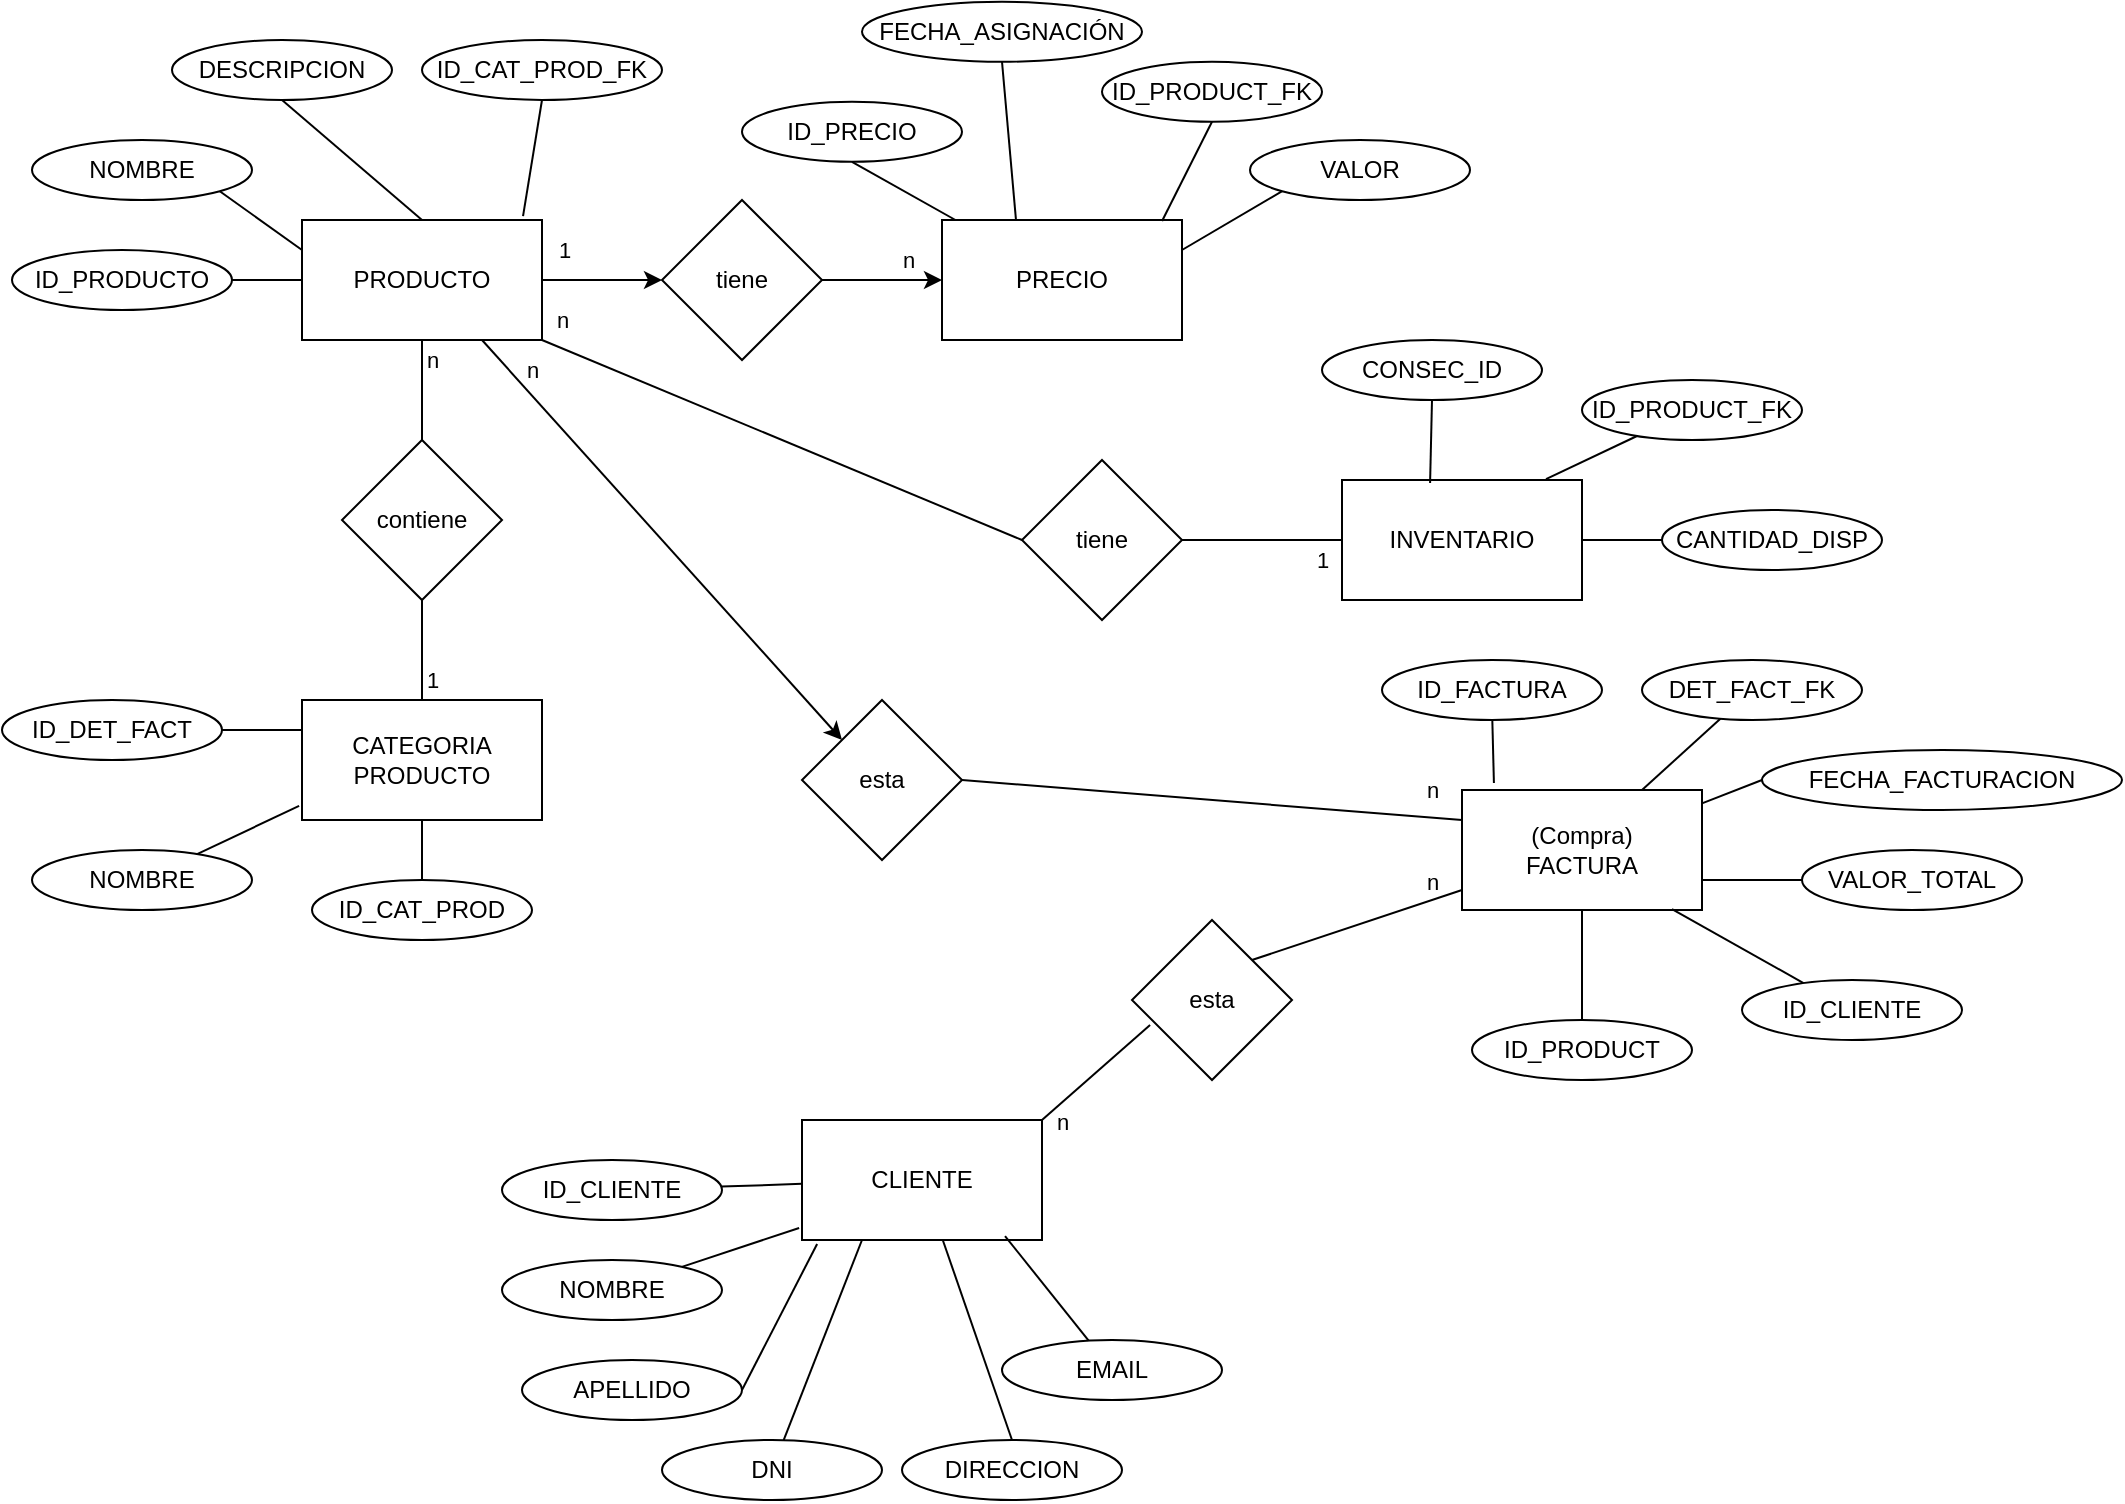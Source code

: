 <mxfile version="24.3.1" type="device">
  <diagram id="UrfoFZ7K7-T0o52sq2tC" name="Página-1">
    <mxGraphModel dx="1821" dy="1817" grid="1" gridSize="10" guides="1" tooltips="1" connect="1" arrows="1" fold="1" page="1" pageScale="1" pageWidth="827" pageHeight="1169" math="0" shadow="0">
      <root>
        <mxCell id="0" />
        <mxCell id="1" parent="0" />
        <mxCell id="03NQzsf3P0ypfktWaJo8-73" style="edgeStyle=none;rounded=0;orthogonalLoop=1;jettySize=auto;html=1;exitX=0.5;exitY=1;exitDx=0;exitDy=0;entryX=0.5;entryY=0;entryDx=0;entryDy=0;endArrow=none;endFill=0;startArrow=none;startFill=0;" edge="1" parent="1" source="03NQzsf3P0ypfktWaJo8-1" target="03NQzsf3P0ypfktWaJo8-70">
          <mxGeometry relative="1" as="geometry" />
        </mxCell>
        <mxCell id="03NQzsf3P0ypfktWaJo8-75" value="n" style="edgeLabel;html=1;align=center;verticalAlign=middle;resizable=0;points=[];" vertex="1" connectable="0" parent="03NQzsf3P0ypfktWaJo8-73">
          <mxGeometry x="-0.12" y="2" relative="1" as="geometry">
            <mxPoint x="3" y="-12" as="offset" />
          </mxGeometry>
        </mxCell>
        <mxCell id="03NQzsf3P0ypfktWaJo8-78" style="edgeStyle=none;rounded=0;orthogonalLoop=1;jettySize=auto;html=1;exitX=1;exitY=0.5;exitDx=0;exitDy=0;entryX=0;entryY=0.5;entryDx=0;entryDy=0;" edge="1" parent="1" source="03NQzsf3P0ypfktWaJo8-1" target="03NQzsf3P0ypfktWaJo8-77">
          <mxGeometry relative="1" as="geometry" />
        </mxCell>
        <mxCell id="03NQzsf3P0ypfktWaJo8-80" value="1" style="edgeLabel;html=1;align=center;verticalAlign=middle;resizable=0;points=[];" vertex="1" connectable="0" parent="03NQzsf3P0ypfktWaJo8-78">
          <mxGeometry x="-0.017" y="-1" relative="1" as="geometry">
            <mxPoint x="-19" y="-16" as="offset" />
          </mxGeometry>
        </mxCell>
        <mxCell id="03NQzsf3P0ypfktWaJo8-84" style="edgeStyle=none;rounded=0;orthogonalLoop=1;jettySize=auto;html=1;exitX=1;exitY=1;exitDx=0;exitDy=0;entryX=0;entryY=0.5;entryDx=0;entryDy=0;endArrow=none;endFill=0;" edge="1" parent="1" source="03NQzsf3P0ypfktWaJo8-1" target="03NQzsf3P0ypfktWaJo8-82">
          <mxGeometry relative="1" as="geometry" />
        </mxCell>
        <mxCell id="03NQzsf3P0ypfktWaJo8-85" value="n" style="edgeLabel;html=1;align=center;verticalAlign=middle;resizable=0;points=[];" vertex="1" connectable="0" parent="03NQzsf3P0ypfktWaJo8-84">
          <mxGeometry x="0.051" y="2" relative="1" as="geometry">
            <mxPoint x="-117" y="-61" as="offset" />
          </mxGeometry>
        </mxCell>
        <mxCell id="03NQzsf3P0ypfktWaJo8-1" value="PRODUCTO" style="rounded=0;whiteSpace=wrap;html=1;strokeColor=default;" vertex="1" parent="1">
          <mxGeometry x="-160" y="-20" width="120" height="60" as="geometry" />
        </mxCell>
        <mxCell id="03NQzsf3P0ypfktWaJo8-83" style="edgeStyle=none;rounded=0;orthogonalLoop=1;jettySize=auto;html=1;exitX=0;exitY=0.5;exitDx=0;exitDy=0;entryX=1;entryY=0.5;entryDx=0;entryDy=0;endArrow=none;endFill=0;" edge="1" parent="1" source="03NQzsf3P0ypfktWaJo8-2" target="03NQzsf3P0ypfktWaJo8-82">
          <mxGeometry relative="1" as="geometry" />
        </mxCell>
        <mxCell id="03NQzsf3P0ypfktWaJo8-86" value="1" style="edgeLabel;html=1;align=center;verticalAlign=middle;resizable=0;points=[];" vertex="1" connectable="0" parent="03NQzsf3P0ypfktWaJo8-83">
          <mxGeometry x="-0.075" relative="1" as="geometry">
            <mxPoint x="27" y="10" as="offset" />
          </mxGeometry>
        </mxCell>
        <mxCell id="03NQzsf3P0ypfktWaJo8-2" value="INVENTARIO" style="rounded=0;whiteSpace=wrap;html=1;strokeColor=default;" vertex="1" parent="1">
          <mxGeometry x="360" y="110" width="120" height="60" as="geometry" />
        </mxCell>
        <mxCell id="03NQzsf3P0ypfktWaJo8-94" style="edgeStyle=none;rounded=0;orthogonalLoop=1;jettySize=auto;html=1;exitX=1;exitY=0;exitDx=0;exitDy=0;entryX=0.113;entryY=0.656;entryDx=0;entryDy=0;entryPerimeter=0;endArrow=none;endFill=0;" edge="1" parent="1" source="03NQzsf3P0ypfktWaJo8-3" target="03NQzsf3P0ypfktWaJo8-93">
          <mxGeometry relative="1" as="geometry" />
        </mxCell>
        <mxCell id="03NQzsf3P0ypfktWaJo8-96" value="n" style="edgeLabel;html=1;align=center;verticalAlign=middle;resizable=0;points=[];" vertex="1" connectable="0" parent="03NQzsf3P0ypfktWaJo8-94">
          <mxGeometry x="0.165" y="4" relative="1" as="geometry">
            <mxPoint x="-19" y="31" as="offset" />
          </mxGeometry>
        </mxCell>
        <mxCell id="03NQzsf3P0ypfktWaJo8-3" value="CLIENTE" style="rounded=0;whiteSpace=wrap;html=1;strokeColor=default;" vertex="1" parent="1">
          <mxGeometry x="90" y="430" width="120" height="60" as="geometry" />
        </mxCell>
        <mxCell id="03NQzsf3P0ypfktWaJo8-5" value="(Compra)&lt;br&gt;FACTURA" style="rounded=0;whiteSpace=wrap;html=1;strokeColor=default;" vertex="1" parent="1">
          <mxGeometry x="420" y="265" width="120" height="60" as="geometry" />
        </mxCell>
        <mxCell id="03NQzsf3P0ypfktWaJo8-66" style="edgeStyle=none;rounded=0;orthogonalLoop=1;jettySize=auto;html=1;exitX=1;exitY=0.5;exitDx=0;exitDy=0;entryX=0;entryY=0.5;entryDx=0;entryDy=0;strokeColor=default;endArrow=none;endFill=0;" edge="1" parent="1" source="03NQzsf3P0ypfktWaJo8-8" target="03NQzsf3P0ypfktWaJo8-1">
          <mxGeometry relative="1" as="geometry" />
        </mxCell>
        <mxCell id="03NQzsf3P0ypfktWaJo8-8" value="ID_PRODUCTO" style="ellipse;whiteSpace=wrap;html=1;strokeColor=default;" vertex="1" parent="1">
          <mxGeometry x="-305" y="-5" width="110" height="30" as="geometry" />
        </mxCell>
        <mxCell id="03NQzsf3P0ypfktWaJo8-65" style="edgeStyle=none;rounded=0;orthogonalLoop=1;jettySize=auto;html=1;exitX=1;exitY=1;exitDx=0;exitDy=0;entryX=0;entryY=0.25;entryDx=0;entryDy=0;strokeColor=default;endArrow=none;endFill=0;" edge="1" parent="1" source="03NQzsf3P0ypfktWaJo8-9" target="03NQzsf3P0ypfktWaJo8-1">
          <mxGeometry relative="1" as="geometry" />
        </mxCell>
        <mxCell id="03NQzsf3P0ypfktWaJo8-9" value="NOMBRE" style="ellipse;whiteSpace=wrap;html=1;strokeColor=default;" vertex="1" parent="1">
          <mxGeometry x="-295" y="-60" width="110" height="30" as="geometry" />
        </mxCell>
        <mxCell id="03NQzsf3P0ypfktWaJo8-64" style="edgeStyle=none;rounded=0;orthogonalLoop=1;jettySize=auto;html=1;exitX=0.5;exitY=1;exitDx=0;exitDy=0;entryX=0.5;entryY=0;entryDx=0;entryDy=0;strokeColor=default;endArrow=none;endFill=0;" edge="1" parent="1" source="03NQzsf3P0ypfktWaJo8-10" target="03NQzsf3P0ypfktWaJo8-1">
          <mxGeometry relative="1" as="geometry" />
        </mxCell>
        <mxCell id="03NQzsf3P0ypfktWaJo8-10" value="DESCRIPCION" style="ellipse;whiteSpace=wrap;html=1;strokeColor=default;" vertex="1" parent="1">
          <mxGeometry x="-225" y="-110" width="110" height="30" as="geometry" />
        </mxCell>
        <mxCell id="03NQzsf3P0ypfktWaJo8-11" value="ID_CAT_PROD" style="ellipse;whiteSpace=wrap;html=1;strokeColor=default;" vertex="1" parent="1">
          <mxGeometry x="-155" y="310" width="110" height="30" as="geometry" />
        </mxCell>
        <mxCell id="03NQzsf3P0ypfktWaJo8-88" style="edgeStyle=none;rounded=0;orthogonalLoop=1;jettySize=auto;html=1;entryX=0;entryY=0;entryDx=0;entryDy=0;exitX=0.75;exitY=1;exitDx=0;exitDy=0;" edge="1" parent="1" source="03NQzsf3P0ypfktWaJo8-1" target="03NQzsf3P0ypfktWaJo8-87">
          <mxGeometry relative="1" as="geometry" />
        </mxCell>
        <mxCell id="03NQzsf3P0ypfktWaJo8-91" value="n" style="edgeLabel;html=1;align=center;verticalAlign=middle;resizable=0;points=[];" vertex="1" connectable="0" parent="03NQzsf3P0ypfktWaJo8-88">
          <mxGeometry x="-0.535" y="2" relative="1" as="geometry">
            <mxPoint x="-19" y="-30" as="offset" />
          </mxGeometry>
        </mxCell>
        <mxCell id="03NQzsf3P0ypfktWaJo8-12" value="CATEGORIA PRODUCTO" style="rounded=0;whiteSpace=wrap;html=1;strokeColor=default;" vertex="1" parent="1">
          <mxGeometry x="-160" y="220" width="120" height="60" as="geometry" />
        </mxCell>
        <mxCell id="03NQzsf3P0ypfktWaJo8-13" value="ID_CAT_PROD_FK" style="ellipse;whiteSpace=wrap;html=1;strokeColor=default;" vertex="1" parent="1">
          <mxGeometry x="-100" y="-110" width="120" height="30" as="geometry" />
        </mxCell>
        <mxCell id="03NQzsf3P0ypfktWaJo8-15" value="NOMBRE" style="ellipse;whiteSpace=wrap;html=1;strokeColor=default;" vertex="1" parent="1">
          <mxGeometry x="-295" y="295" width="110" height="30" as="geometry" />
        </mxCell>
        <mxCell id="03NQzsf3P0ypfktWaJo8-16" value="PRECIO" style="rounded=0;whiteSpace=wrap;html=1;strokeColor=default;" vertex="1" parent="1">
          <mxGeometry x="160" y="-20" width="120" height="60" as="geometry" />
        </mxCell>
        <mxCell id="03NQzsf3P0ypfktWaJo8-62" style="edgeStyle=none;rounded=0;orthogonalLoop=1;jettySize=auto;html=1;exitX=0.5;exitY=1;exitDx=0;exitDy=0;strokeColor=default;endArrow=none;endFill=0;" edge="1" parent="1" source="03NQzsf3P0ypfktWaJo8-17" target="03NQzsf3P0ypfktWaJo8-16">
          <mxGeometry relative="1" as="geometry" />
        </mxCell>
        <mxCell id="03NQzsf3P0ypfktWaJo8-17" value="ID_PRECIO" style="ellipse;whiteSpace=wrap;html=1;strokeColor=default;" vertex="1" parent="1">
          <mxGeometry x="60" y="-79.12" width="110" height="30" as="geometry" />
        </mxCell>
        <mxCell id="03NQzsf3P0ypfktWaJo8-18" value="ID_PRODUCT_FK" style="ellipse;whiteSpace=wrap;html=1;strokeColor=default;" vertex="1" parent="1">
          <mxGeometry x="240" y="-99.12" width="110" height="30" as="geometry" />
        </mxCell>
        <mxCell id="03NQzsf3P0ypfktWaJo8-19" value="FECHA_ASIGNACIÓN" style="ellipse;whiteSpace=wrap;html=1;strokeColor=default;" vertex="1" parent="1">
          <mxGeometry x="120" y="-129.12" width="140" height="30" as="geometry" />
        </mxCell>
        <mxCell id="03NQzsf3P0ypfktWaJo8-59" style="edgeStyle=none;rounded=0;orthogonalLoop=1;jettySize=auto;html=1;exitX=0;exitY=1;exitDx=0;exitDy=0;entryX=1;entryY=0.25;entryDx=0;entryDy=0;strokeColor=default;endArrow=none;endFill=0;" edge="1" parent="1" source="03NQzsf3P0ypfktWaJo8-21" target="03NQzsf3P0ypfktWaJo8-16">
          <mxGeometry relative="1" as="geometry" />
        </mxCell>
        <mxCell id="03NQzsf3P0ypfktWaJo8-21" value="VALOR" style="ellipse;whiteSpace=wrap;html=1;strokeColor=default;" vertex="1" parent="1">
          <mxGeometry x="314" y="-60" width="110" height="30" as="geometry" />
        </mxCell>
        <mxCell id="03NQzsf3P0ypfktWaJo8-58" style="edgeStyle=none;rounded=0;orthogonalLoop=1;jettySize=auto;html=1;exitX=0.5;exitY=1;exitDx=0;exitDy=0;entryX=0.367;entryY=0.025;entryDx=0;entryDy=0;entryPerimeter=0;strokeColor=default;endArrow=none;endFill=0;" edge="1" parent="1" source="03NQzsf3P0ypfktWaJo8-22" target="03NQzsf3P0ypfktWaJo8-2">
          <mxGeometry relative="1" as="geometry" />
        </mxCell>
        <mxCell id="03NQzsf3P0ypfktWaJo8-22" value="CONSEC_ID" style="ellipse;whiteSpace=wrap;html=1;strokeColor=default;" vertex="1" parent="1">
          <mxGeometry x="350" y="40" width="110" height="30" as="geometry" />
        </mxCell>
        <mxCell id="03NQzsf3P0ypfktWaJo8-24" value="ID_PRODUCT_FK" style="ellipse;whiteSpace=wrap;html=1;strokeColor=default;" vertex="1" parent="1">
          <mxGeometry x="480" y="60" width="110" height="30" as="geometry" />
        </mxCell>
        <mxCell id="03NQzsf3P0ypfktWaJo8-56" style="edgeStyle=none;rounded=0;orthogonalLoop=1;jettySize=auto;html=1;exitX=0;exitY=0.5;exitDx=0;exitDy=0;strokeColor=default;endArrow=none;endFill=0;" edge="1" parent="1" source="03NQzsf3P0ypfktWaJo8-25" target="03NQzsf3P0ypfktWaJo8-2">
          <mxGeometry relative="1" as="geometry" />
        </mxCell>
        <mxCell id="03NQzsf3P0ypfktWaJo8-25" value="CANTIDAD_DISP" style="ellipse;whiteSpace=wrap;html=1;strokeColor=default;" vertex="1" parent="1">
          <mxGeometry x="520" y="125" width="110" height="30" as="geometry" />
        </mxCell>
        <mxCell id="03NQzsf3P0ypfktWaJo8-55" style="edgeStyle=none;rounded=0;orthogonalLoop=1;jettySize=auto;html=1;entryX=0.133;entryY=-0.058;entryDx=0;entryDy=0;strokeColor=default;endArrow=none;endFill=0;entryPerimeter=0;" edge="1" parent="1" source="03NQzsf3P0ypfktWaJo8-26" target="03NQzsf3P0ypfktWaJo8-5">
          <mxGeometry relative="1" as="geometry" />
        </mxCell>
        <mxCell id="03NQzsf3P0ypfktWaJo8-26" value="ID_FACTURA" style="ellipse;whiteSpace=wrap;html=1;strokeColor=default;" vertex="1" parent="1">
          <mxGeometry x="380" y="200" width="110" height="30" as="geometry" />
        </mxCell>
        <mxCell id="03NQzsf3P0ypfktWaJo8-54" style="edgeStyle=none;rounded=0;orthogonalLoop=1;jettySize=auto;html=1;entryX=0.75;entryY=0;entryDx=0;entryDy=0;strokeColor=default;endArrow=none;endFill=0;" edge="1" parent="1" source="03NQzsf3P0ypfktWaJo8-27" target="03NQzsf3P0ypfktWaJo8-5">
          <mxGeometry relative="1" as="geometry" />
        </mxCell>
        <mxCell id="03NQzsf3P0ypfktWaJo8-27" value="DET_FACT_FK" style="ellipse;whiteSpace=wrap;html=1;strokeColor=default;" vertex="1" parent="1">
          <mxGeometry x="510" y="200" width="110" height="30" as="geometry" />
        </mxCell>
        <mxCell id="03NQzsf3P0ypfktWaJo8-52" style="edgeStyle=none;rounded=0;orthogonalLoop=1;jettySize=auto;html=1;exitX=0;exitY=0.5;exitDx=0;exitDy=0;entryX=1;entryY=0.75;entryDx=0;entryDy=0;strokeColor=default;endArrow=none;endFill=0;" edge="1" parent="1" source="03NQzsf3P0ypfktWaJo8-28" target="03NQzsf3P0ypfktWaJo8-5">
          <mxGeometry relative="1" as="geometry">
            <mxPoint x="510" y="450" as="targetPoint" />
          </mxGeometry>
        </mxCell>
        <mxCell id="03NQzsf3P0ypfktWaJo8-28" value="VALOR_TOTAL" style="ellipse;whiteSpace=wrap;html=1;strokeColor=default;" vertex="1" parent="1">
          <mxGeometry x="590" y="295" width="110" height="30" as="geometry" />
        </mxCell>
        <mxCell id="03NQzsf3P0ypfktWaJo8-53" style="edgeStyle=none;rounded=0;orthogonalLoop=1;jettySize=auto;html=1;exitX=0;exitY=0.5;exitDx=0;exitDy=0;strokeColor=default;endArrow=none;endFill=0;" edge="1" parent="1" source="03NQzsf3P0ypfktWaJo8-29" target="03NQzsf3P0ypfktWaJo8-5">
          <mxGeometry relative="1" as="geometry" />
        </mxCell>
        <mxCell id="03NQzsf3P0ypfktWaJo8-29" value="FECHA_FACTURACION" style="ellipse;whiteSpace=wrap;html=1;strokeColor=default;" vertex="1" parent="1">
          <mxGeometry x="570" y="245" width="180" height="30" as="geometry" />
        </mxCell>
        <mxCell id="03NQzsf3P0ypfktWaJo8-67" style="edgeStyle=none;rounded=0;orthogonalLoop=1;jettySize=auto;html=1;exitX=1;exitY=0.5;exitDx=0;exitDy=0;entryX=0;entryY=0.25;entryDx=0;entryDy=0;strokeColor=default;endArrow=none;endFill=0;" edge="1" parent="1" source="03NQzsf3P0ypfktWaJo8-30" target="03NQzsf3P0ypfktWaJo8-12">
          <mxGeometry relative="1" as="geometry" />
        </mxCell>
        <mxCell id="03NQzsf3P0ypfktWaJo8-30" value="ID_DET_FACT" style="ellipse;whiteSpace=wrap;html=1;strokeColor=default;" vertex="1" parent="1">
          <mxGeometry x="-310" y="220" width="110" height="30" as="geometry" />
        </mxCell>
        <mxCell id="03NQzsf3P0ypfktWaJo8-31" value="ID_PRODUCT" style="ellipse;whiteSpace=wrap;html=1;strokeColor=default;" vertex="1" parent="1">
          <mxGeometry x="425" y="380" width="110" height="30" as="geometry" />
        </mxCell>
        <mxCell id="03NQzsf3P0ypfktWaJo8-51" style="edgeStyle=none;rounded=0;orthogonalLoop=1;jettySize=auto;html=1;entryX=0.875;entryY=0.992;entryDx=0;entryDy=0;strokeColor=default;endArrow=none;endFill=0;entryPerimeter=0;" edge="1" parent="1" source="03NQzsf3P0ypfktWaJo8-32" target="03NQzsf3P0ypfktWaJo8-5">
          <mxGeometry relative="1" as="geometry">
            <mxPoint x="510" y="480" as="targetPoint" />
          </mxGeometry>
        </mxCell>
        <mxCell id="03NQzsf3P0ypfktWaJo8-32" value="ID_CLIENTE" style="ellipse;whiteSpace=wrap;html=1;strokeColor=default;" vertex="1" parent="1">
          <mxGeometry x="560" y="360" width="110" height="30" as="geometry" />
        </mxCell>
        <mxCell id="03NQzsf3P0ypfktWaJo8-33" value="NOMBRE" style="ellipse;whiteSpace=wrap;html=1;strokeColor=default;" vertex="1" parent="1">
          <mxGeometry x="-60" y="500" width="110" height="30" as="geometry" />
        </mxCell>
        <mxCell id="03NQzsf3P0ypfktWaJo8-42" style="rounded=0;orthogonalLoop=1;jettySize=auto;html=1;endArrow=none;endFill=0;strokeColor=default;" edge="1" parent="1" source="03NQzsf3P0ypfktWaJo8-34" target="03NQzsf3P0ypfktWaJo8-3">
          <mxGeometry relative="1" as="geometry" />
        </mxCell>
        <mxCell id="03NQzsf3P0ypfktWaJo8-34" value="ID_CLIENTE" style="ellipse;whiteSpace=wrap;html=1;strokeColor=default;" vertex="1" parent="1">
          <mxGeometry x="-60" y="450" width="110" height="30" as="geometry" />
        </mxCell>
        <mxCell id="03NQzsf3P0ypfktWaJo8-35" value="APELLIDO" style="ellipse;whiteSpace=wrap;html=1;strokeColor=default;" vertex="1" parent="1">
          <mxGeometry x="-50" y="550" width="110" height="30" as="geometry" />
        </mxCell>
        <mxCell id="03NQzsf3P0ypfktWaJo8-47" style="edgeStyle=none;rounded=0;orthogonalLoop=1;jettySize=auto;html=1;entryX=0.25;entryY=1;entryDx=0;entryDy=0;endArrow=none;endFill=0;strokeColor=default;" edge="1" parent="1" source="03NQzsf3P0ypfktWaJo8-36" target="03NQzsf3P0ypfktWaJo8-3">
          <mxGeometry relative="1" as="geometry">
            <mxPoint x="130" y="500" as="targetPoint" />
          </mxGeometry>
        </mxCell>
        <mxCell id="03NQzsf3P0ypfktWaJo8-36" value="DNI" style="ellipse;whiteSpace=wrap;html=1;strokeColor=default;" vertex="1" parent="1">
          <mxGeometry x="20" y="590" width="110" height="30" as="geometry" />
        </mxCell>
        <mxCell id="03NQzsf3P0ypfktWaJo8-48" style="edgeStyle=none;rounded=0;orthogonalLoop=1;jettySize=auto;html=1;exitX=0.5;exitY=0;exitDx=0;exitDy=0;endArrow=none;endFill=0;strokeColor=default;" edge="1" parent="1" source="03NQzsf3P0ypfktWaJo8-37" target="03NQzsf3P0ypfktWaJo8-3">
          <mxGeometry relative="1" as="geometry" />
        </mxCell>
        <mxCell id="03NQzsf3P0ypfktWaJo8-37" value="DIRECCION" style="ellipse;whiteSpace=wrap;html=1;strokeColor=default;" vertex="1" parent="1">
          <mxGeometry x="140" y="590" width="110" height="30" as="geometry" />
        </mxCell>
        <mxCell id="03NQzsf3P0ypfktWaJo8-38" value="EMAIL" style="ellipse;whiteSpace=wrap;html=1;strokeColor=default;" vertex="1" parent="1">
          <mxGeometry x="190" y="540" width="110" height="30" as="geometry" />
        </mxCell>
        <mxCell id="03NQzsf3P0ypfktWaJo8-43" style="rounded=0;orthogonalLoop=1;jettySize=auto;html=1;entryX=-0.012;entryY=0.9;entryDx=0;entryDy=0;entryPerimeter=0;endArrow=none;endFill=0;strokeColor=default;" edge="1" parent="1" source="03NQzsf3P0ypfktWaJo8-33" target="03NQzsf3P0ypfktWaJo8-3">
          <mxGeometry relative="1" as="geometry" />
        </mxCell>
        <mxCell id="03NQzsf3P0ypfktWaJo8-46" style="edgeStyle=none;rounded=0;orthogonalLoop=1;jettySize=auto;html=1;exitX=1;exitY=0.5;exitDx=0;exitDy=0;entryX=0.063;entryY=1.033;entryDx=0;entryDy=0;entryPerimeter=0;endArrow=none;endFill=0;strokeColor=default;" edge="1" parent="1" source="03NQzsf3P0ypfktWaJo8-35" target="03NQzsf3P0ypfktWaJo8-3">
          <mxGeometry relative="1" as="geometry" />
        </mxCell>
        <mxCell id="03NQzsf3P0ypfktWaJo8-49" style="edgeStyle=none;rounded=0;orthogonalLoop=1;jettySize=auto;html=1;entryX=0.846;entryY=0.967;entryDx=0;entryDy=0;entryPerimeter=0;endArrow=none;endFill=0;strokeColor=default;" edge="1" parent="1" source="03NQzsf3P0ypfktWaJo8-38" target="03NQzsf3P0ypfktWaJo8-3">
          <mxGeometry relative="1" as="geometry" />
        </mxCell>
        <mxCell id="03NQzsf3P0ypfktWaJo8-50" style="edgeStyle=none;rounded=0;orthogonalLoop=1;jettySize=auto;html=1;exitX=0.5;exitY=0;exitDx=0;exitDy=0;entryX=0.5;entryY=1;entryDx=0;entryDy=0;strokeColor=default;endArrow=none;endFill=0;" edge="1" parent="1" source="03NQzsf3P0ypfktWaJo8-31" target="03NQzsf3P0ypfktWaJo8-5">
          <mxGeometry relative="1" as="geometry">
            <mxPoint x="443.04" y="481.02" as="targetPoint" />
          </mxGeometry>
        </mxCell>
        <mxCell id="03NQzsf3P0ypfktWaJo8-57" style="edgeStyle=none;rounded=0;orthogonalLoop=1;jettySize=auto;html=1;entryX=0.85;entryY=-0.008;entryDx=0;entryDy=0;entryPerimeter=0;strokeColor=default;endArrow=none;endFill=0;" edge="1" parent="1" source="03NQzsf3P0ypfktWaJo8-24" target="03NQzsf3P0ypfktWaJo8-2">
          <mxGeometry relative="1" as="geometry" />
        </mxCell>
        <mxCell id="03NQzsf3P0ypfktWaJo8-60" style="edgeStyle=none;rounded=0;orthogonalLoop=1;jettySize=auto;html=1;exitX=0.5;exitY=1;exitDx=0;exitDy=0;entryX=0.917;entryY=0.008;entryDx=0;entryDy=0;entryPerimeter=0;strokeColor=default;endArrow=none;endFill=0;" edge="1" parent="1" source="03NQzsf3P0ypfktWaJo8-18" target="03NQzsf3P0ypfktWaJo8-16">
          <mxGeometry relative="1" as="geometry" />
        </mxCell>
        <mxCell id="03NQzsf3P0ypfktWaJo8-61" style="edgeStyle=none;rounded=0;orthogonalLoop=1;jettySize=auto;html=1;exitX=0.5;exitY=1;exitDx=0;exitDy=0;entryX=0.308;entryY=-0.008;entryDx=0;entryDy=0;entryPerimeter=0;strokeColor=default;endArrow=none;endFill=0;" edge="1" parent="1" source="03NQzsf3P0ypfktWaJo8-19" target="03NQzsf3P0ypfktWaJo8-16">
          <mxGeometry relative="1" as="geometry" />
        </mxCell>
        <mxCell id="03NQzsf3P0ypfktWaJo8-63" style="edgeStyle=none;rounded=0;orthogonalLoop=1;jettySize=auto;html=1;exitX=0.5;exitY=1;exitDx=0;exitDy=0;entryX=0.921;entryY=-0.033;entryDx=0;entryDy=0;entryPerimeter=0;strokeColor=default;endArrow=none;endFill=0;" edge="1" parent="1" source="03NQzsf3P0ypfktWaJo8-13" target="03NQzsf3P0ypfktWaJo8-1">
          <mxGeometry relative="1" as="geometry" />
        </mxCell>
        <mxCell id="03NQzsf3P0ypfktWaJo8-68" style="edgeStyle=none;rounded=0;orthogonalLoop=1;jettySize=auto;html=1;entryX=-0.012;entryY=0.883;entryDx=0;entryDy=0;entryPerimeter=0;strokeColor=default;endArrow=none;endFill=0;" edge="1" parent="1" source="03NQzsf3P0ypfktWaJo8-15" target="03NQzsf3P0ypfktWaJo8-12">
          <mxGeometry relative="1" as="geometry" />
        </mxCell>
        <mxCell id="03NQzsf3P0ypfktWaJo8-69" style="edgeStyle=none;rounded=0;orthogonalLoop=1;jettySize=auto;html=1;exitX=0.5;exitY=0;exitDx=0;exitDy=0;strokeColor=default;endArrow=none;endFill=0;entryX=0.5;entryY=1;entryDx=0;entryDy=0;" edge="1" parent="1" source="03NQzsf3P0ypfktWaJo8-11" target="03NQzsf3P0ypfktWaJo8-12">
          <mxGeometry relative="1" as="geometry">
            <mxPoint x="-90" y="300" as="targetPoint" />
          </mxGeometry>
        </mxCell>
        <mxCell id="03NQzsf3P0ypfktWaJo8-74" style="edgeStyle=none;rounded=0;orthogonalLoop=1;jettySize=auto;html=1;exitX=0.5;exitY=1;exitDx=0;exitDy=0;entryX=0.5;entryY=0;entryDx=0;entryDy=0;endArrow=none;endFill=0;" edge="1" parent="1" source="03NQzsf3P0ypfktWaJo8-70" target="03NQzsf3P0ypfktWaJo8-12">
          <mxGeometry relative="1" as="geometry" />
        </mxCell>
        <mxCell id="03NQzsf3P0ypfktWaJo8-76" value="1" style="edgeLabel;html=1;align=center;verticalAlign=middle;resizable=0;points=[];" vertex="1" connectable="0" parent="03NQzsf3P0ypfktWaJo8-74">
          <mxGeometry x="-0.2" relative="1" as="geometry">
            <mxPoint x="5" y="20" as="offset" />
          </mxGeometry>
        </mxCell>
        <mxCell id="03NQzsf3P0ypfktWaJo8-70" value="contiene" style="rhombus;whiteSpace=wrap;html=1;" vertex="1" parent="1">
          <mxGeometry x="-140" y="90" width="80" height="80" as="geometry" />
        </mxCell>
        <mxCell id="03NQzsf3P0ypfktWaJo8-79" style="edgeStyle=none;rounded=0;orthogonalLoop=1;jettySize=auto;html=1;entryX=0;entryY=0.5;entryDx=0;entryDy=0;exitX=1;exitY=0.5;exitDx=0;exitDy=0;" edge="1" parent="1" source="03NQzsf3P0ypfktWaJo8-77" target="03NQzsf3P0ypfktWaJo8-16">
          <mxGeometry relative="1" as="geometry">
            <mxPoint x="88.235" y="39.115" as="sourcePoint" />
          </mxGeometry>
        </mxCell>
        <mxCell id="03NQzsf3P0ypfktWaJo8-81" value="n" style="edgeLabel;html=1;align=center;verticalAlign=middle;resizable=0;points=[];" vertex="1" connectable="0" parent="03NQzsf3P0ypfktWaJo8-79">
          <mxGeometry x="0.383" y="3" relative="1" as="geometry">
            <mxPoint x="1" y="-7" as="offset" />
          </mxGeometry>
        </mxCell>
        <mxCell id="03NQzsf3P0ypfktWaJo8-77" value="tiene" style="rhombus;whiteSpace=wrap;html=1;" vertex="1" parent="1">
          <mxGeometry x="20" y="-30" width="80" height="80" as="geometry" />
        </mxCell>
        <mxCell id="03NQzsf3P0ypfktWaJo8-82" value="tiene" style="rhombus;whiteSpace=wrap;html=1;" vertex="1" parent="1">
          <mxGeometry x="200" y="100" width="80" height="80" as="geometry" />
        </mxCell>
        <mxCell id="03NQzsf3P0ypfktWaJo8-89" style="edgeStyle=none;rounded=0;orthogonalLoop=1;jettySize=auto;html=1;entryX=0;entryY=0.25;entryDx=0;entryDy=0;exitX=1;exitY=0.5;exitDx=0;exitDy=0;endArrow=none;endFill=0;" edge="1" parent="1" source="03NQzsf3P0ypfktWaJo8-87" target="03NQzsf3P0ypfktWaJo8-5">
          <mxGeometry relative="1" as="geometry" />
        </mxCell>
        <mxCell id="03NQzsf3P0ypfktWaJo8-92" value="n" style="edgeLabel;html=1;align=center;verticalAlign=middle;resizable=0;points=[];" vertex="1" connectable="0" parent="03NQzsf3P0ypfktWaJo8-89">
          <mxGeometry x="0.105" y="-1" relative="1" as="geometry">
            <mxPoint x="97" y="-7" as="offset" />
          </mxGeometry>
        </mxCell>
        <mxCell id="03NQzsf3P0ypfktWaJo8-87" value="esta" style="rhombus;whiteSpace=wrap;html=1;" vertex="1" parent="1">
          <mxGeometry x="90" y="220" width="80" height="80" as="geometry" />
        </mxCell>
        <mxCell id="03NQzsf3P0ypfktWaJo8-95" style="edgeStyle=none;rounded=0;orthogonalLoop=1;jettySize=auto;html=1;exitX=1;exitY=0;exitDx=0;exitDy=0;endArrow=none;endFill=0;" edge="1" parent="1" source="03NQzsf3P0ypfktWaJo8-93" target="03NQzsf3P0ypfktWaJo8-5">
          <mxGeometry relative="1" as="geometry" />
        </mxCell>
        <mxCell id="03NQzsf3P0ypfktWaJo8-97" value="n" style="edgeLabel;html=1;align=center;verticalAlign=middle;resizable=0;points=[];" vertex="1" connectable="0" parent="03NQzsf3P0ypfktWaJo8-95">
          <mxGeometry x="0.283" y="-2" relative="1" as="geometry">
            <mxPoint x="22" y="-19" as="offset" />
          </mxGeometry>
        </mxCell>
        <mxCell id="03NQzsf3P0ypfktWaJo8-93" value="esta" style="rhombus;whiteSpace=wrap;html=1;" vertex="1" parent="1">
          <mxGeometry x="255" y="330" width="80" height="80" as="geometry" />
        </mxCell>
      </root>
    </mxGraphModel>
  </diagram>
</mxfile>
